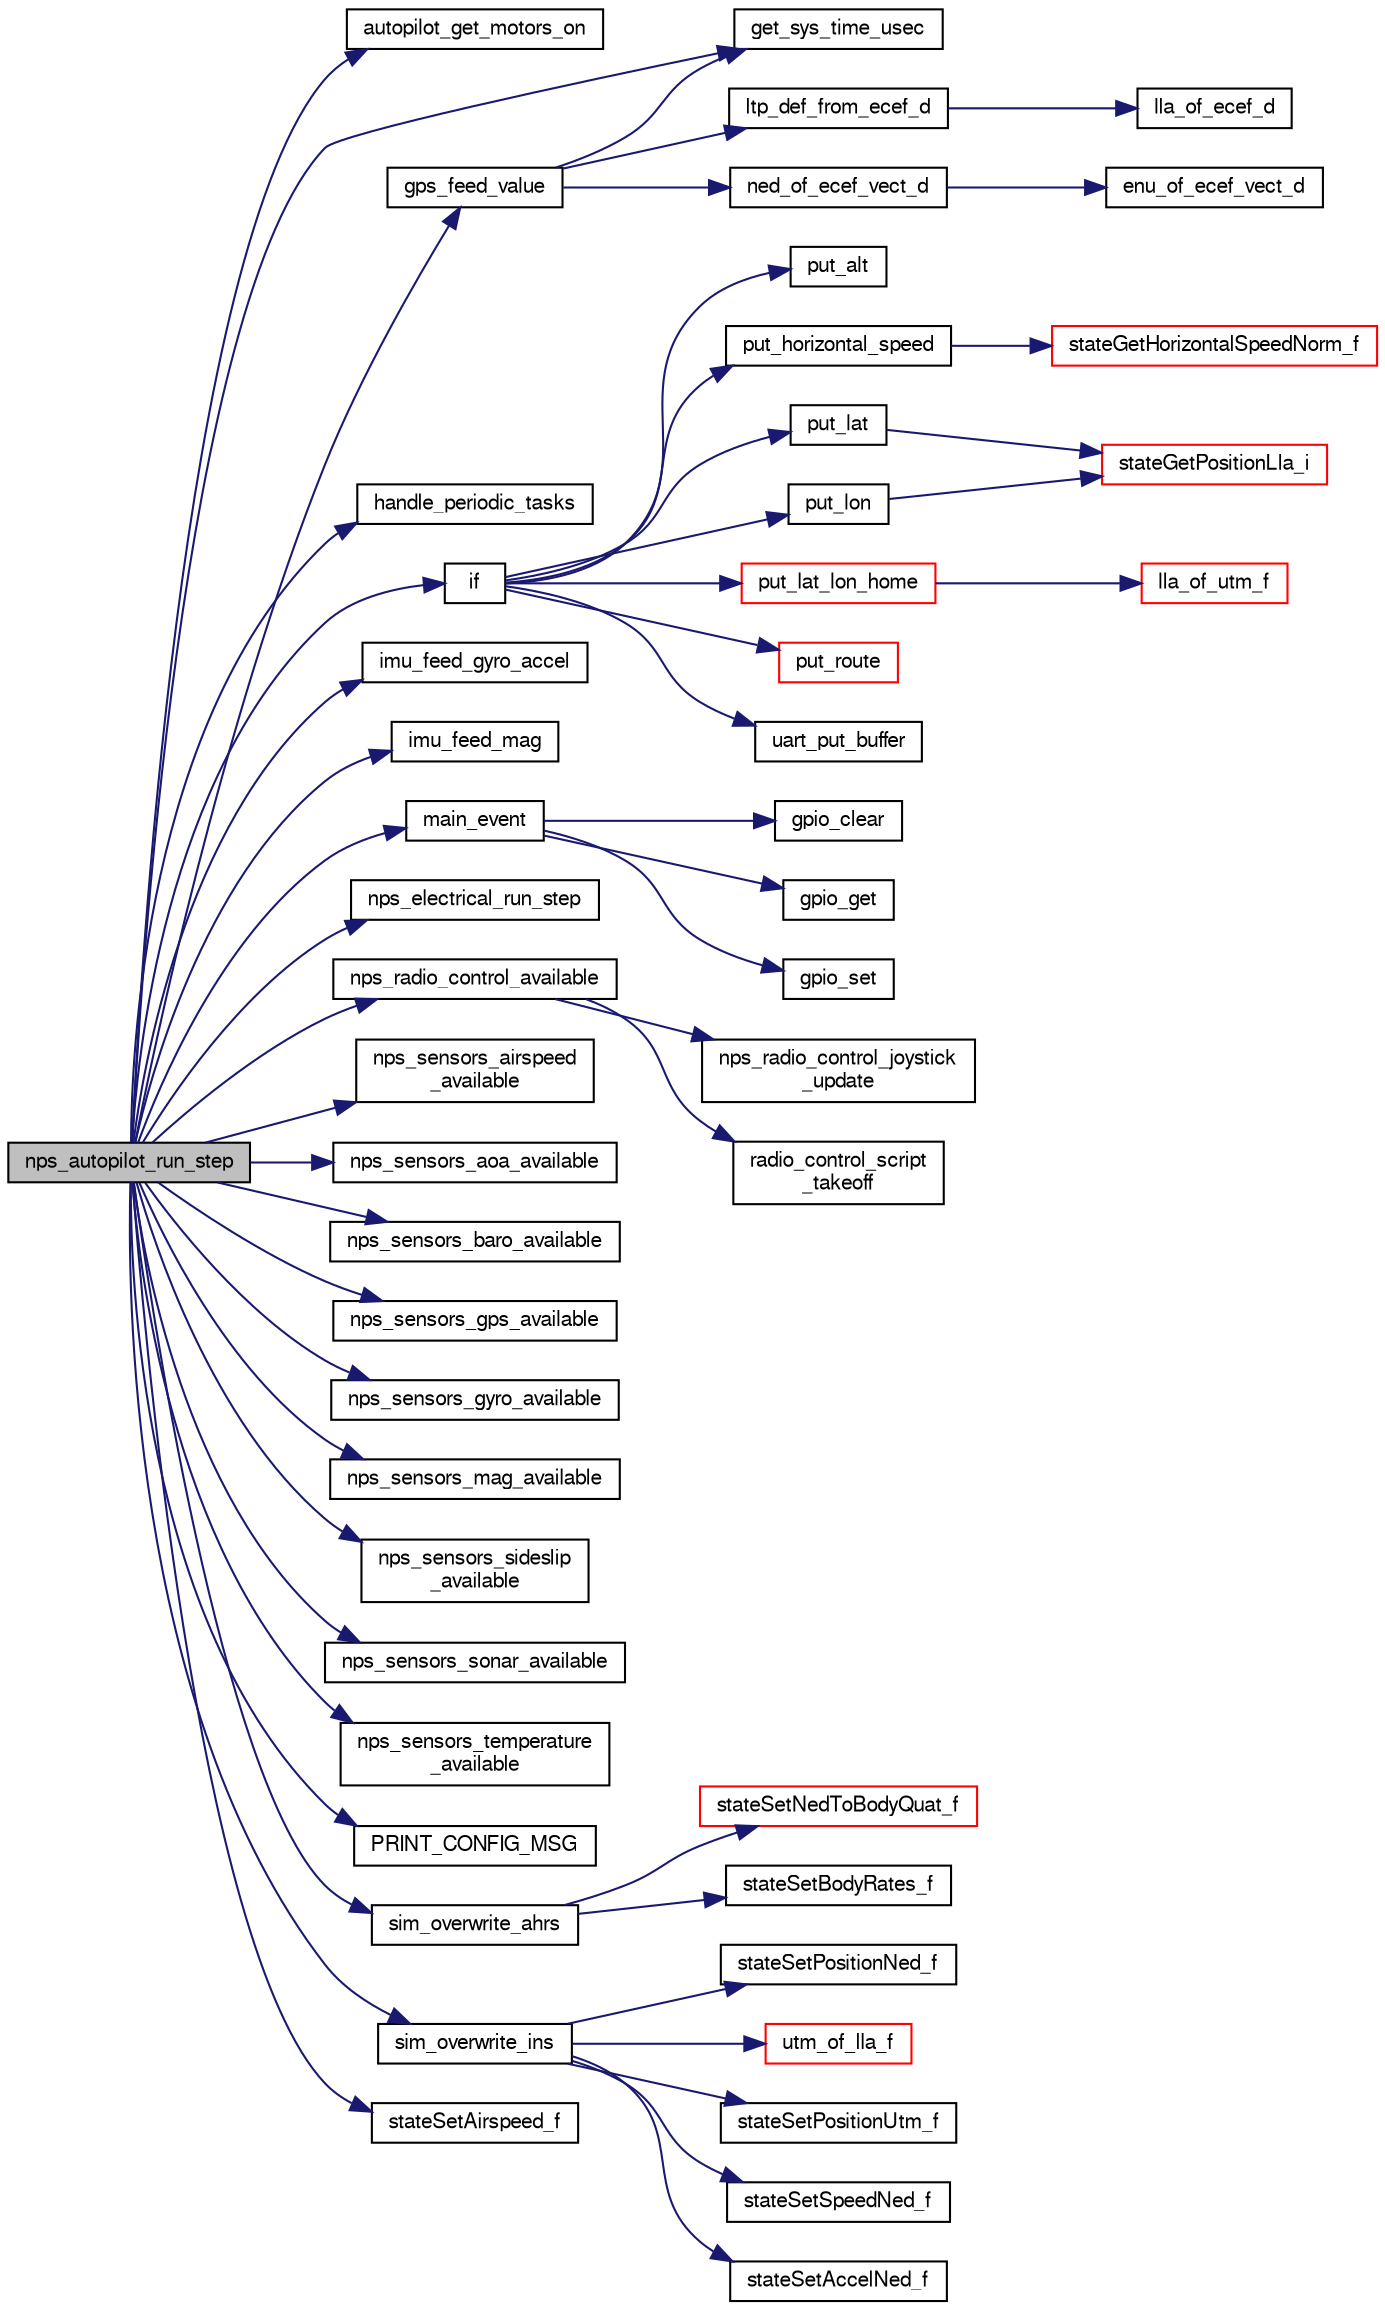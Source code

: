 digraph "nps_autopilot_run_step"
{
  edge [fontname="FreeSans",fontsize="10",labelfontname="FreeSans",labelfontsize="10"];
  node [fontname="FreeSans",fontsize="10",shape=record];
  rankdir="LR";
  Node1 [label="nps_autopilot_run_step",height=0.2,width=0.4,color="black", fillcolor="grey75", style="filled", fontcolor="black"];
  Node1 -> Node2 [color="midnightblue",fontsize="10",style="solid",fontname="FreeSans"];
  Node2 [label="autopilot_get_motors_on",height=0.2,width=0.4,color="black", fillcolor="white", style="filled",URL="$autopilot_8c.html#a6b52f0f9cd2cbf420a77029513ea6f35",tooltip="get motors status "];
  Node1 -> Node3 [color="midnightblue",fontsize="10",style="solid",fontname="FreeSans"];
  Node3 [label="get_sys_time_usec",height=0.2,width=0.4,color="black", fillcolor="white", style="filled",URL="$chibios_2mcu__periph_2sys__time__arch_8c.html#a7ddfef1f78a56c6b4c4c536b5d670bfb",tooltip="Get the time in microseconds since startup. "];
  Node1 -> Node4 [color="midnightblue",fontsize="10",style="solid",fontname="FreeSans"];
  Node4 [label="gps_feed_value",height=0.2,width=0.4,color="black", fillcolor="white", style="filled",URL="$gps__sim__nps_8c.html#a4bf6eb34827c681440149b78bbc12dd0"];
  Node4 -> Node3 [color="midnightblue",fontsize="10",style="solid",fontname="FreeSans"];
  Node4 -> Node5 [color="midnightblue",fontsize="10",style="solid",fontname="FreeSans"];
  Node5 [label="ltp_def_from_ecef_d",height=0.2,width=0.4,color="black", fillcolor="white", style="filled",URL="$group__math__geodetic__double.html#ga3b487b485bc51b98307acae35009d1bb"];
  Node5 -> Node6 [color="midnightblue",fontsize="10",style="solid",fontname="FreeSans"];
  Node6 [label="lla_of_ecef_d",height=0.2,width=0.4,color="black", fillcolor="white", style="filled",URL="$group__math__geodetic__double.html#ga9d3464ccabcd97db9fb4e1c7d25dfe16"];
  Node4 -> Node7 [color="midnightblue",fontsize="10",style="solid",fontname="FreeSans"];
  Node7 [label="ned_of_ecef_vect_d",height=0.2,width=0.4,color="black", fillcolor="white", style="filled",URL="$group__math__geodetic__double.html#ga9a6c153bbedbbcc05dedcc6f5bc3266a"];
  Node7 -> Node8 [color="midnightblue",fontsize="10",style="solid",fontname="FreeSans"];
  Node8 [label="enu_of_ecef_vect_d",height=0.2,width=0.4,color="black", fillcolor="white", style="filled",URL="$group__math__geodetic__double.html#ga68d7b088555fe80092489578fb16517f"];
  Node1 -> Node9 [color="midnightblue",fontsize="10",style="solid",fontname="FreeSans"];
  Node9 [label="handle_periodic_tasks",height=0.2,width=0.4,color="black", fillcolor="white", style="filled",URL="$main_8h.html#acfa2a521a46d9beb8a3fa77bb0c9e407"];
  Node1 -> Node10 [color="midnightblue",fontsize="10",style="solid",fontname="FreeSans"];
  Node10 [label="if",height=0.2,width=0.4,color="black", fillcolor="white", style="filled",URL="$e__identification__fr_8c.html#a92cffae21318c1d983c63f3afa2a8d87"];
  Node10 -> Node11 [color="midnightblue",fontsize="10",style="solid",fontname="FreeSans"];
  Node11 [label="put_alt",height=0.2,width=0.4,color="black", fillcolor="white", style="filled",URL="$e__identification__fr_8c.html#af46aee3f4ea5943261ce0a748645d5ab"];
  Node10 -> Node12 [color="midnightblue",fontsize="10",style="solid",fontname="FreeSans"];
  Node12 [label="put_horizontal_speed",height=0.2,width=0.4,color="black", fillcolor="white", style="filled",URL="$e__identification__fr_8c.html#ad38b113b8c749a0ad70f3226ce4be6c8"];
  Node12 -> Node13 [color="midnightblue",fontsize="10",style="solid",fontname="FreeSans"];
  Node13 [label="stateGetHorizontalSpeedNorm_f",height=0.2,width=0.4,color="red", fillcolor="white", style="filled",URL="$group__state__velocity.html#ga1396b84069296dc0353f25281a472c08",tooltip="Get norm of horizontal ground speed (float). "];
  Node10 -> Node14 [color="midnightblue",fontsize="10",style="solid",fontname="FreeSans"];
  Node14 [label="put_lat",height=0.2,width=0.4,color="black", fillcolor="white", style="filled",URL="$e__identification__fr_8c.html#abe4d49e345383266eb45de2d01dc9998"];
  Node14 -> Node15 [color="midnightblue",fontsize="10",style="solid",fontname="FreeSans"];
  Node15 [label="stateGetPositionLla_i",height=0.2,width=0.4,color="red", fillcolor="white", style="filled",URL="$group__state__position.html#ga99473409b740a26c0e2b9a5bd8e9defb",tooltip="Get position in LLA coordinates (int). "];
  Node10 -> Node16 [color="midnightblue",fontsize="10",style="solid",fontname="FreeSans"];
  Node16 [label="put_lat_lon_home",height=0.2,width=0.4,color="red", fillcolor="white", style="filled",URL="$e__identification__fr_8c.html#ab86f66c5c2a551aabe930fff3a5120d3"];
  Node16 -> Node17 [color="midnightblue",fontsize="10",style="solid",fontname="FreeSans"];
  Node17 [label="lla_of_utm_f",height=0.2,width=0.4,color="red", fillcolor="white", style="filled",URL="$pprz__geodetic__float_8c.html#a30c2e47ec9a898079c04e8b08496b455"];
  Node10 -> Node18 [color="midnightblue",fontsize="10",style="solid",fontname="FreeSans"];
  Node18 [label="put_lon",height=0.2,width=0.4,color="black", fillcolor="white", style="filled",URL="$e__identification__fr_8c.html#a58d75f9f286ae788eb5a93131c69b9cf"];
  Node18 -> Node15 [color="midnightblue",fontsize="10",style="solid",fontname="FreeSans"];
  Node10 -> Node19 [color="midnightblue",fontsize="10",style="solid",fontname="FreeSans"];
  Node19 [label="put_route",height=0.2,width=0.4,color="red", fillcolor="white", style="filled",URL="$e__identification__fr_8c.html#ad697ac22d1fafd997a6033c81aac40c9"];
  Node10 -> Node20 [color="midnightblue",fontsize="10",style="solid",fontname="FreeSans"];
  Node20 [label="uart_put_buffer",height=0.2,width=0.4,color="black", fillcolor="white", style="filled",URL="$chibios_2mcu__periph_2uart__arch_8c.html#aafe5af02ef8bf915fcd76d39896174a3",tooltip="Uart transmit buffer implementation. "];
  Node1 -> Node21 [color="midnightblue",fontsize="10",style="solid",fontname="FreeSans"];
  Node21 [label="imu_feed_gyro_accel",height=0.2,width=0.4,color="black", fillcolor="white", style="filled",URL="$imu__nps_8c.html#a3eda401c67dfeee490285016ec944e48"];
  Node1 -> Node22 [color="midnightblue",fontsize="10",style="solid",fontname="FreeSans"];
  Node22 [label="imu_feed_mag",height=0.2,width=0.4,color="black", fillcolor="white", style="filled",URL="$imu__nps_8c.html#a18428bf984166238838fe9d1a4842b5e"];
  Node1 -> Node23 [color="midnightblue",fontsize="10",style="solid",fontname="FreeSans"];
  Node23 [label="main_event",height=0.2,width=0.4,color="black", fillcolor="white", style="filled",URL="$uart__tunnel_8c.html#a319a645047f275499aa30b0bc08c6e10"];
  Node23 -> Node24 [color="midnightblue",fontsize="10",style="solid",fontname="FreeSans"];
  Node24 [label="gpio_clear",height=0.2,width=0.4,color="black", fillcolor="white", style="filled",URL="$chibios_2mcu__periph_2gpio__arch_8h.html#a302a5c9e7203669d0b9db8a2952fe009",tooltip="Clear a gpio output to low level. "];
  Node23 -> Node25 [color="midnightblue",fontsize="10",style="solid",fontname="FreeSans"];
  Node25 [label="gpio_get",height=0.2,width=0.4,color="black", fillcolor="white", style="filled",URL="$chibios_2mcu__periph_2gpio__arch_8h.html#afd6403990094d8cd6010b2e641a977da",tooltip="Get level of a gpio. "];
  Node23 -> Node26 [color="midnightblue",fontsize="10",style="solid",fontname="FreeSans"];
  Node26 [label="gpio_set",height=0.2,width=0.4,color="black", fillcolor="white", style="filled",URL="$chibios_2mcu__periph_2gpio__arch_8h.html#a0da8ef247730680b4ffa595d11069051",tooltip="Set a gpio output to high level. "];
  Node1 -> Node27 [color="midnightblue",fontsize="10",style="solid",fontname="FreeSans"];
  Node27 [label="nps_electrical_run_step",height=0.2,width=0.4,color="black", fillcolor="white", style="filled",URL="$nps__electrical_8c.html#aec79a7c89cea748d7a4696ad97548796"];
  Node1 -> Node28 [color="midnightblue",fontsize="10",style="solid",fontname="FreeSans"];
  Node28 [label="nps_radio_control_available",height=0.2,width=0.4,color="black", fillcolor="white", style="filled",URL="$nps__radio__control_8c.html#a2a652ae30e8858d65f3e811509a795dd"];
  Node28 -> Node29 [color="midnightblue",fontsize="10",style="solid",fontname="FreeSans"];
  Node29 [label="nps_radio_control_joystick\l_update",height=0.2,width=0.4,color="black", fillcolor="white", style="filled",URL="$nps__radio__control__joystick_8c.html#a1a151842137fa61f5fdf80e57efa1c97",tooltip="Updates joystick buttons from events, directly reads current axis positions. "];
  Node28 -> Node30 [color="midnightblue",fontsize="10",style="solid",fontname="FreeSans"];
  Node30 [label="radio_control_script\l_takeoff",height=0.2,width=0.4,color="black", fillcolor="white", style="filled",URL="$nps__radio__control_8c.html#a1b6bc90ce0d1ff8669c28b91b989df5d"];
  Node1 -> Node31 [color="midnightblue",fontsize="10",style="solid",fontname="FreeSans"];
  Node31 [label="nps_sensors_airspeed\l_available",height=0.2,width=0.4,color="black", fillcolor="white", style="filled",URL="$nps__sensors_8c.html#a25bed254695b7ef285fef3b65a0e70c8"];
  Node1 -> Node32 [color="midnightblue",fontsize="10",style="solid",fontname="FreeSans"];
  Node32 [label="nps_sensors_aoa_available",height=0.2,width=0.4,color="black", fillcolor="white", style="filled",URL="$nps__sensors_8c.html#a9f0d5924c701b7e2fc354376eb732153"];
  Node1 -> Node33 [color="midnightblue",fontsize="10",style="solid",fontname="FreeSans"];
  Node33 [label="nps_sensors_baro_available",height=0.2,width=0.4,color="black", fillcolor="white", style="filled",URL="$nps__sensors_8c.html#ab2b1a34f57c46d5023b6b55c5b542138"];
  Node1 -> Node34 [color="midnightblue",fontsize="10",style="solid",fontname="FreeSans"];
  Node34 [label="nps_sensors_gps_available",height=0.2,width=0.4,color="black", fillcolor="white", style="filled",URL="$nps__sensors_8c.html#a6471e7a5ca66a4873c85a486cc894d69"];
  Node1 -> Node35 [color="midnightblue",fontsize="10",style="solid",fontname="FreeSans"];
  Node35 [label="nps_sensors_gyro_available",height=0.2,width=0.4,color="black", fillcolor="white", style="filled",URL="$nps__sensors_8c.html#ab784120436efbbdf3c1e9a2b9796e39e"];
  Node1 -> Node36 [color="midnightblue",fontsize="10",style="solid",fontname="FreeSans"];
  Node36 [label="nps_sensors_mag_available",height=0.2,width=0.4,color="black", fillcolor="white", style="filled",URL="$nps__sensors_8c.html#a52e8a37d2424731646987d22544007d8"];
  Node1 -> Node37 [color="midnightblue",fontsize="10",style="solid",fontname="FreeSans"];
  Node37 [label="nps_sensors_sideslip\l_available",height=0.2,width=0.4,color="black", fillcolor="white", style="filled",URL="$nps__sensors_8c.html#a7d784592fe366c7f75569573b5736cda"];
  Node1 -> Node38 [color="midnightblue",fontsize="10",style="solid",fontname="FreeSans"];
  Node38 [label="nps_sensors_sonar_available",height=0.2,width=0.4,color="black", fillcolor="white", style="filled",URL="$nps__sensors_8c.html#a315436c4d4ba6802a27789ffd4ec148d"];
  Node1 -> Node39 [color="midnightblue",fontsize="10",style="solid",fontname="FreeSans"];
  Node39 [label="nps_sensors_temperature\l_available",height=0.2,width=0.4,color="black", fillcolor="white", style="filled",URL="$nps__sensors_8c.html#af63006fb01eb11e0ba786370dccc518e"];
  Node1 -> Node40 [color="midnightblue",fontsize="10",style="solid",fontname="FreeSans"];
  Node40 [label="PRINT_CONFIG_MSG",height=0.2,width=0.4,color="black", fillcolor="white", style="filled",URL="$ins__vectornav_8c.html#aa01d3425df2eb0f33ced38c9d8fa8f05"];
  Node1 -> Node41 [color="midnightblue",fontsize="10",style="solid",fontname="FreeSans"];
  Node41 [label="sim_overwrite_ahrs",height=0.2,width=0.4,color="black", fillcolor="white", style="filled",URL="$nps__autopilot__fixedwing_8c.html#abf3277c5d8e757db78d1d7d84cac144f"];
  Node41 -> Node42 [color="midnightblue",fontsize="10",style="solid",fontname="FreeSans"];
  Node42 [label="stateSetNedToBodyQuat_f",height=0.2,width=0.4,color="red", fillcolor="white", style="filled",URL="$group__state__attitude.html#ga08c015e6feca07c5c0976f1d2d28c31e",tooltip="Set vehicle body attitude from quaternion (float). "];
  Node41 -> Node43 [color="midnightblue",fontsize="10",style="solid",fontname="FreeSans"];
  Node43 [label="stateSetBodyRates_f",height=0.2,width=0.4,color="black", fillcolor="white", style="filled",URL="$group__state__rate.html#ga81d506386a5e2842d7e37cb6e1dbf252",tooltip="Set vehicle body angular rate (float). "];
  Node1 -> Node44 [color="midnightblue",fontsize="10",style="solid",fontname="FreeSans"];
  Node44 [label="sim_overwrite_ins",height=0.2,width=0.4,color="black", fillcolor="white", style="filled",URL="$nps__autopilot__fixedwing_8c.html#a636593c9bb6482b2a36d64bef4975310"];
  Node44 -> Node45 [color="midnightblue",fontsize="10",style="solid",fontname="FreeSans"];
  Node45 [label="stateSetPositionNed_f",height=0.2,width=0.4,color="black", fillcolor="white", style="filled",URL="$group__state__position.html#ga9ff9643cd109a27a481d5883652d0f08",tooltip="Set position from local NED coordinates (float). "];
  Node44 -> Node46 [color="midnightblue",fontsize="10",style="solid",fontname="FreeSans"];
  Node46 [label="utm_of_lla_f",height=0.2,width=0.4,color="red", fillcolor="white", style="filled",URL="$pprz__geodetic__float_8c.html#af99d4775df518f30b741b49c26eceedd"];
  Node44 -> Node47 [color="midnightblue",fontsize="10",style="solid",fontname="FreeSans"];
  Node47 [label="stateSetPositionUtm_f",height=0.2,width=0.4,color="black", fillcolor="white", style="filled",URL="$group__state__position.html#gac6c73e42fc6b5891cb23454ad9c68c92",tooltip="Set position from UTM coordinates (float). "];
  Node44 -> Node48 [color="midnightblue",fontsize="10",style="solid",fontname="FreeSans"];
  Node48 [label="stateSetSpeedNed_f",height=0.2,width=0.4,color="black", fillcolor="white", style="filled",URL="$group__state__velocity.html#gae6549b15cd961047c89481ab2d87171f",tooltip="Set ground speed in local NED coordinates (float). "];
  Node44 -> Node49 [color="midnightblue",fontsize="10",style="solid",fontname="FreeSans"];
  Node49 [label="stateSetAccelNed_f",height=0.2,width=0.4,color="black", fillcolor="white", style="filled",URL="$group__state__acceleration.html#ga27b8f24af6ddce14389efaa5ec119967",tooltip="Set acceleration in NED coordinates (float). "];
  Node1 -> Node50 [color="midnightblue",fontsize="10",style="solid",fontname="FreeSans"];
  Node50 [label="stateSetAirspeed_f",height=0.2,width=0.4,color="black", fillcolor="white", style="filled",URL="$group__state__wind__airspeed.html#ga2ede5795eaec38206e25b8850ee40f63",tooltip="Set airspeed (float). "];
}
